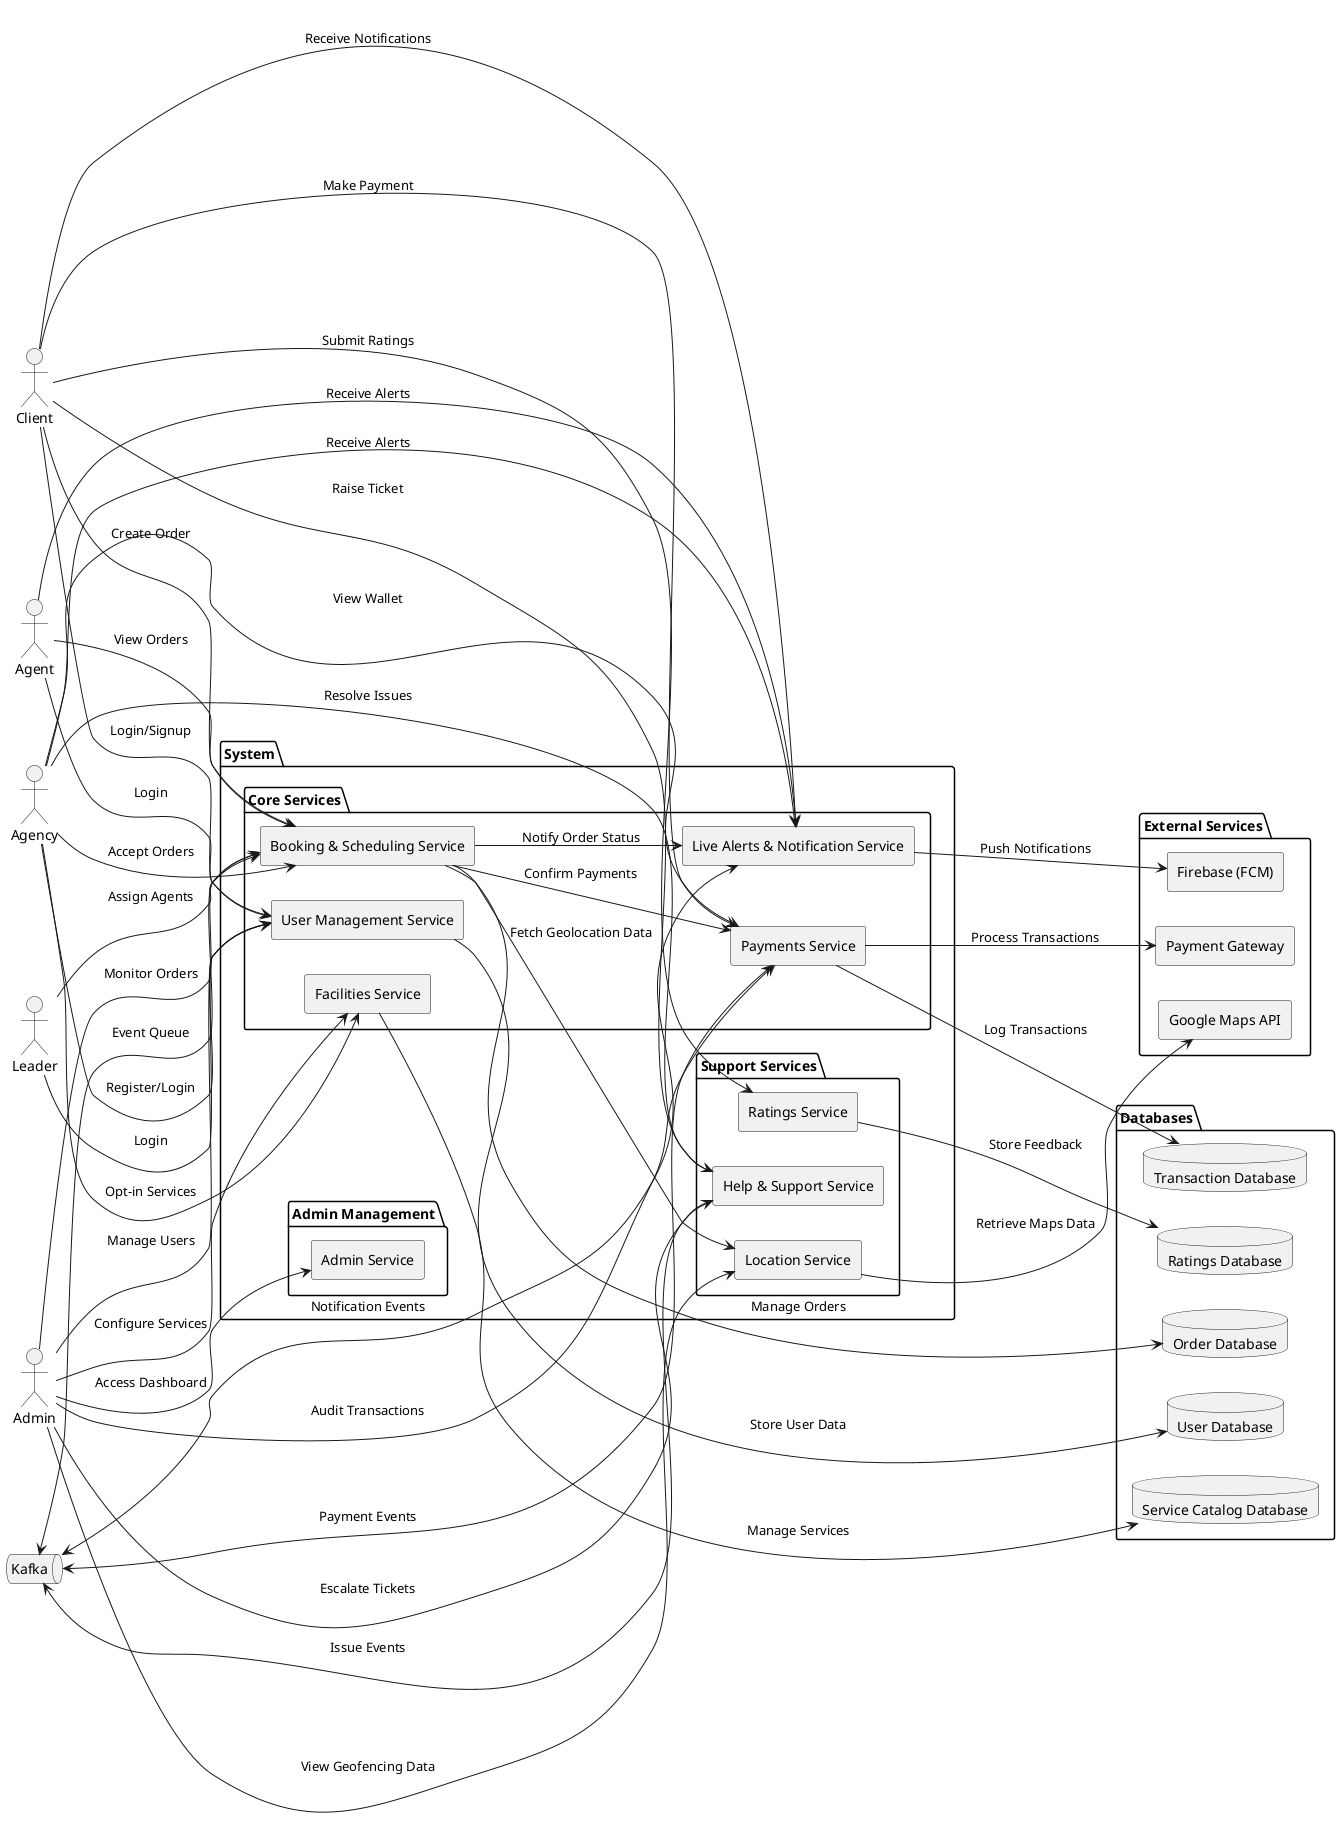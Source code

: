 @startuml
left to right direction
skinparam componentStyle rectangle

actor Client
actor Agency
actor Leader
actor Agent
actor Admin

package "System" {
    package "Core Services" {
        component "User Management Service" as UMS
        component "Facilities Service" as FS
        component "Booking & Scheduling Service" as BSS
        component "Live Alerts & Notification Service" as LANS
        component "Payments Service" as PS
    }

    package "Support Services" {
        component "Help & Support Service" as HSS
        component "Ratings Service" as RS
        component "Location Service" as LS
    }

    package "Admin Management" {
        component "Admin Service" as AS
    }
}

package "Databases" {
    database "User Database" as DB_User
    database "Service Catalog Database" as DB_Facilities
    database "Order Database" as DB_Orders
    database "Transaction Database" as DB_Transactions
    database "Ratings Database" as DB_Ratings
}

queue "Kafka" as Kafka

package "External Services" {
    component "Payment Gateway" as PG
    component "Firebase (FCM)" as FCM
    component "Google Maps API" as GMA
}

' Client Interactions
Client --> UMS : Login/Signup
Client --> BSS : Create Order
Client --> LANS : Receive Notifications
Client --> PS : Make Payment
Client --> HSS : Raise Ticket
Client --> RS : Submit Ratings

' Agency Interactions
Agency --> UMS : Register/Login
Agency --> FS : Opt-in Services
Agency --> BSS : Accept Orders
Agency --> LANS : Receive Alerts
Agency --> HSS : Resolve Issues
Agency --> PS : View Wallet

' Leader Interactions
Leader --> UMS : Login
Leader --> BSS : Assign Agents

' Agent Interactions
Agent --> UMS : Login
Agent --> BSS : View Orders
Agent --> LANS : Receive Alerts

' Admin Interactions
Admin --> UMS : Manage Users
Admin --> FS : Configure Services
Admin --> AS : Access Dashboard
Admin --> BSS : Monitor Orders
Admin --> PS : Audit Transactions
Admin --> HSS : Escalate Tickets
Admin --> LS : View Geofencing Data

' Service Interactions
BSS --> LS : Fetch Geolocation Data
BSS --> PS : Confirm Payments
BSS --> LANS : Notify Order Status

LANS --> FCM : Push Notifications
PS --> PG : Process Transactions
LS --> GMA : Retrieve Maps Data

' Database Interactions
UMS --> DB_User : Store User Data
FS --> DB_Facilities : Manage Services
BSS --> DB_Orders : Manage Orders
PS --> DB_Transactions : Log Transactions
RS --> DB_Ratings : Store Feedback

' Kafka Interactions
Kafka <--> BSS : Event Queue
Kafka <--> LANS : Notification Events
Kafka <--> PS : Payment Events
Kafka <--> HSS : Issue Events

@enduml
